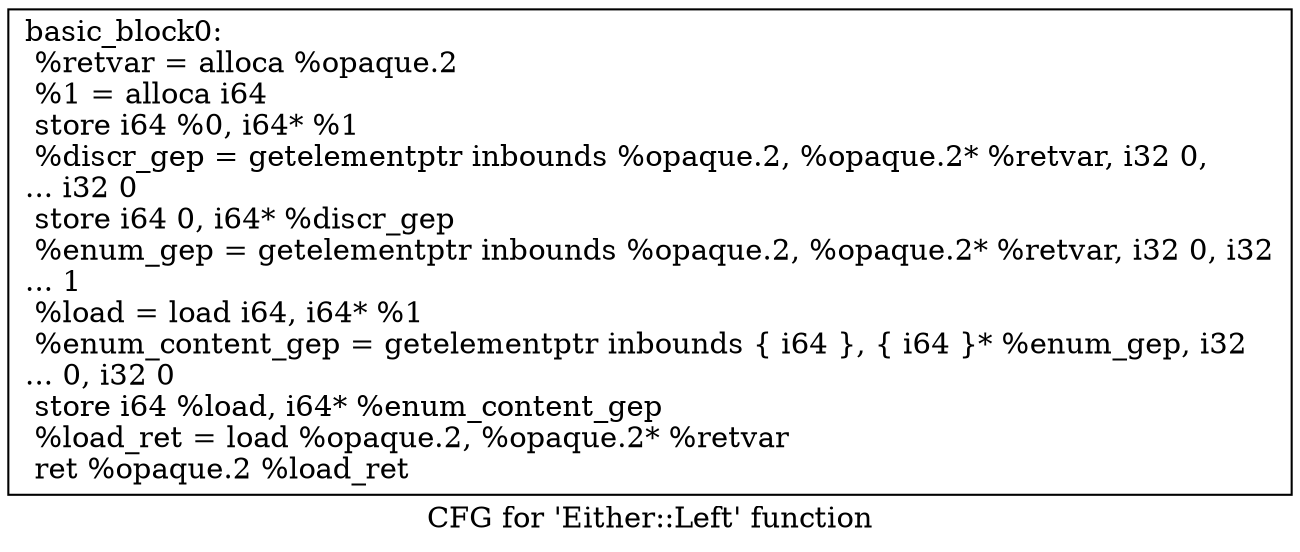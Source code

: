 digraph "CFG for 'Either::Left' function" {
	label="CFG for 'Either::Left' function";

	Node0x22e72d0 [shape=record,label="{basic_block0:\l  %retvar = alloca %opaque.2\l  %1 = alloca i64\l  store i64 %0, i64* %1\l  %discr_gep = getelementptr inbounds %opaque.2, %opaque.2* %retvar, i32 0,\l... i32 0\l  store i64 0, i64* %discr_gep\l  %enum_gep = getelementptr inbounds %opaque.2, %opaque.2* %retvar, i32 0, i32\l... 1\l  %load = load i64, i64* %1\l  %enum_content_gep = getelementptr inbounds \{ i64 \}, \{ i64 \}* %enum_gep, i32\l... 0, i32 0\l  store i64 %load, i64* %enum_content_gep\l  %load_ret = load %opaque.2, %opaque.2* %retvar\l  ret %opaque.2 %load_ret\l}"];
}
